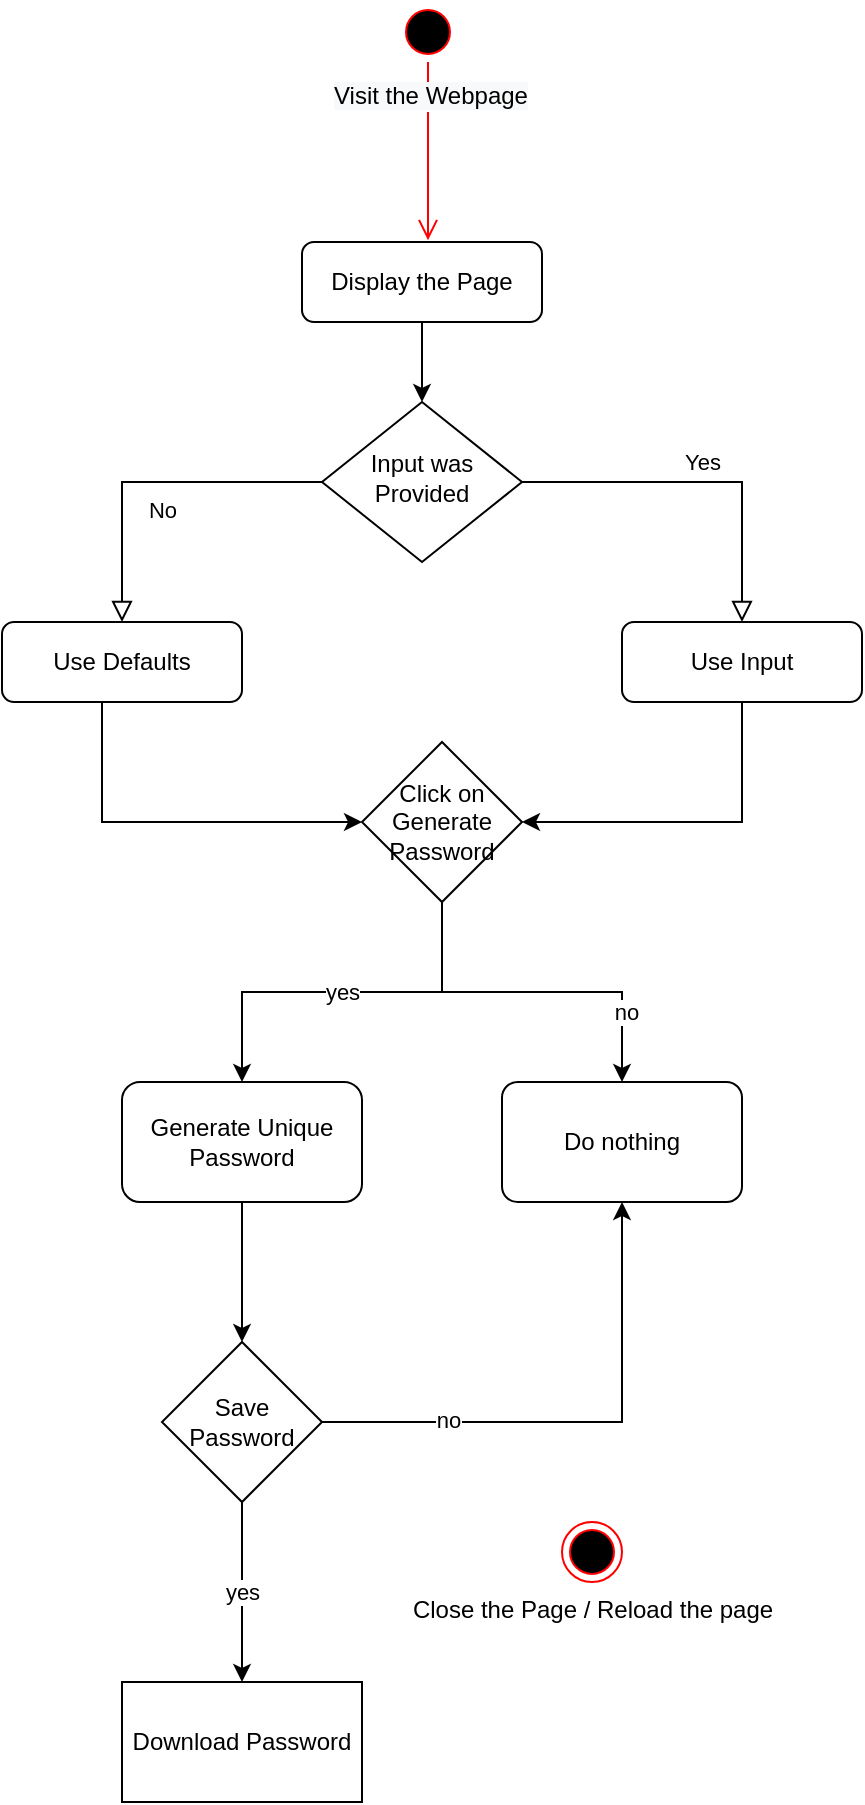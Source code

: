 <mxfile version="20.3.0" type="device"><diagram id="C5RBs43oDa-KdzZeNtuy" name="Page-1"><mxGraphModel dx="1153" dy="1890" grid="1" gridSize="10" guides="1" tooltips="1" connect="1" arrows="1" fold="1" page="1" pageScale="1" pageWidth="827" pageHeight="1169" math="0" shadow="0"><root><mxCell id="WIyWlLk6GJQsqaUBKTNV-0"/><mxCell id="WIyWlLk6GJQsqaUBKTNV-1" parent="WIyWlLk6GJQsqaUBKTNV-0"/><mxCell id="g7J09staXz6lf6cAXc7--15" style="edgeStyle=orthogonalEdgeStyle;rounded=0;orthogonalLoop=1;jettySize=auto;html=1;entryX=0.5;entryY=0;entryDx=0;entryDy=0;" parent="WIyWlLk6GJQsqaUBKTNV-1" source="WIyWlLk6GJQsqaUBKTNV-3" target="WIyWlLk6GJQsqaUBKTNV-10" edge="1"><mxGeometry relative="1" as="geometry"/></mxCell><mxCell id="WIyWlLk6GJQsqaUBKTNV-3" value="Display the Page" style="rounded=1;whiteSpace=wrap;html=1;fontSize=12;glass=0;strokeWidth=1;shadow=0;" parent="WIyWlLk6GJQsqaUBKTNV-1" vertex="1"><mxGeometry x="160" y="40" width="120" height="40" as="geometry"/></mxCell><mxCell id="WIyWlLk6GJQsqaUBKTNV-8" value="No" style="rounded=0;html=1;jettySize=auto;orthogonalLoop=1;fontSize=11;endArrow=block;endFill=0;endSize=8;strokeWidth=1;shadow=0;labelBackgroundColor=none;edgeStyle=orthogonalEdgeStyle;" parent="WIyWlLk6GJQsqaUBKTNV-1" source="WIyWlLk6GJQsqaUBKTNV-10" target="WIyWlLk6GJQsqaUBKTNV-11" edge="1"><mxGeometry x="0.333" y="20" relative="1" as="geometry"><mxPoint as="offset"/></mxGeometry></mxCell><mxCell id="WIyWlLk6GJQsqaUBKTNV-9" value="Yes" style="edgeStyle=orthogonalEdgeStyle;rounded=0;html=1;jettySize=auto;orthogonalLoop=1;fontSize=11;endArrow=block;endFill=0;endSize=8;strokeWidth=1;shadow=0;labelBackgroundColor=none;" parent="WIyWlLk6GJQsqaUBKTNV-1" source="WIyWlLk6GJQsqaUBKTNV-10" target="WIyWlLk6GJQsqaUBKTNV-12" edge="1"><mxGeometry y="10" relative="1" as="geometry"><mxPoint as="offset"/></mxGeometry></mxCell><mxCell id="WIyWlLk6GJQsqaUBKTNV-10" value="Input was Provided" style="rhombus;whiteSpace=wrap;html=1;shadow=0;fontFamily=Helvetica;fontSize=12;align=center;strokeWidth=1;spacing=6;spacingTop=-4;" parent="WIyWlLk6GJQsqaUBKTNV-1" vertex="1"><mxGeometry x="170" y="120" width="100" height="80" as="geometry"/></mxCell><mxCell id="g7J09staXz6lf6cAXc7--4" style="edgeStyle=orthogonalEdgeStyle;rounded=0;orthogonalLoop=1;jettySize=auto;html=1;entryX=0;entryY=0.5;entryDx=0;entryDy=0;" parent="WIyWlLk6GJQsqaUBKTNV-1" source="WIyWlLk6GJQsqaUBKTNV-11" target="g7J09staXz6lf6cAXc7--7" edge="1"><mxGeometry relative="1" as="geometry"><mxPoint x="390" y="450" as="targetPoint"/><Array as="points"><mxPoint x="60" y="330"/></Array></mxGeometry></mxCell><mxCell id="WIyWlLk6GJQsqaUBKTNV-11" value="Use Defaults" style="rounded=1;whiteSpace=wrap;html=1;fontSize=12;glass=0;strokeWidth=1;shadow=0;" parent="WIyWlLk6GJQsqaUBKTNV-1" vertex="1"><mxGeometry x="10" y="230" width="120" height="40" as="geometry"/></mxCell><mxCell id="g7J09staXz6lf6cAXc7--8" value="" style="edgeStyle=orthogonalEdgeStyle;rounded=0;orthogonalLoop=1;jettySize=auto;html=1;" parent="WIyWlLk6GJQsqaUBKTNV-1" source="WIyWlLk6GJQsqaUBKTNV-12" target="g7J09staXz6lf6cAXc7--7" edge="1"><mxGeometry relative="1" as="geometry"><Array as="points"><mxPoint x="380" y="330"/></Array></mxGeometry></mxCell><mxCell id="WIyWlLk6GJQsqaUBKTNV-12" value="Use Input" style="rounded=1;whiteSpace=wrap;html=1;fontSize=12;glass=0;strokeWidth=1;shadow=0;" parent="WIyWlLk6GJQsqaUBKTNV-1" vertex="1"><mxGeometry x="320" y="230" width="120" height="40" as="geometry"/></mxCell><mxCell id="g7J09staXz6lf6cAXc7--1" value="&lt;br&gt;&lt;br&gt;&lt;br&gt;&lt;br&gt;Close the Page / Reload the page" style="ellipse;html=1;shape=endState;fillColor=#000000;strokeColor=#ff0000;align=center;" parent="WIyWlLk6GJQsqaUBKTNV-1" vertex="1"><mxGeometry x="290" y="680" width="30" height="30" as="geometry"/></mxCell><mxCell id="g7J09staXz6lf6cAXc7--10" value="yes" style="edgeStyle=orthogonalEdgeStyle;rounded=0;orthogonalLoop=1;jettySize=auto;html=1;" parent="WIyWlLk6GJQsqaUBKTNV-1" source="g7J09staXz6lf6cAXc7--7" target="g7J09staXz6lf6cAXc7--9" edge="1"><mxGeometry relative="1" as="geometry"/></mxCell><mxCell id="g7J09staXz6lf6cAXc7--18" value="" style="edgeStyle=orthogonalEdgeStyle;rounded=0;orthogonalLoop=1;jettySize=auto;html=1;" parent="WIyWlLk6GJQsqaUBKTNV-1" source="g7J09staXz6lf6cAXc7--7" target="g7J09staXz6lf6cAXc7--17" edge="1"><mxGeometry relative="1" as="geometry"/></mxCell><mxCell id="g7J09staXz6lf6cAXc7--19" value="no" style="edgeLabel;html=1;align=center;verticalAlign=middle;resizable=0;points=[];" parent="g7J09staXz6lf6cAXc7--18" vertex="1" connectable="0"><mxGeometry x="0.609" y="2" relative="1" as="geometry"><mxPoint as="offset"/></mxGeometry></mxCell><mxCell id="g7J09staXz6lf6cAXc7--7" value="Click on Generate Password" style="rhombus;whiteSpace=wrap;html=1;rounded=1;glass=0;strokeWidth=1;shadow=0;arcSize=0;" parent="WIyWlLk6GJQsqaUBKTNV-1" vertex="1"><mxGeometry x="190" y="290" width="80" height="80" as="geometry"/></mxCell><mxCell id="g7J09staXz6lf6cAXc7--21" value="" style="edgeStyle=orthogonalEdgeStyle;rounded=0;orthogonalLoop=1;jettySize=auto;html=1;" parent="WIyWlLk6GJQsqaUBKTNV-1" source="g7J09staXz6lf6cAXc7--9" target="g7J09staXz6lf6cAXc7--20" edge="1"><mxGeometry relative="1" as="geometry"/></mxCell><mxCell id="g7J09staXz6lf6cAXc7--9" value="Generate Unique Password" style="whiteSpace=wrap;html=1;rounded=1;glass=0;strokeWidth=1;shadow=0;" parent="WIyWlLk6GJQsqaUBKTNV-1" vertex="1"><mxGeometry x="70" y="460" width="120" height="60" as="geometry"/></mxCell><mxCell id="g7J09staXz6lf6cAXc7--11" value="" style="ellipse;html=1;shape=startState;fillColor=#000000;strokeColor=#ff0000;" parent="WIyWlLk6GJQsqaUBKTNV-1" vertex="1"><mxGeometry x="208" y="-80" width="30" height="30" as="geometry"/></mxCell><mxCell id="g7J09staXz6lf6cAXc7--12" value="" style="edgeStyle=orthogonalEdgeStyle;html=1;verticalAlign=bottom;endArrow=open;endSize=8;strokeColor=#ff0000;rounded=0;entryX=0.525;entryY=-0.023;entryDx=0;entryDy=0;entryPerimeter=0;" parent="WIyWlLk6GJQsqaUBKTNV-1" source="g7J09staXz6lf6cAXc7--11" target="WIyWlLk6GJQsqaUBKTNV-3" edge="1"><mxGeometry relative="1" as="geometry"><mxPoint x="225" y="20" as="targetPoint"/></mxGeometry></mxCell><mxCell id="g7J09staXz6lf6cAXc7--14" value="&lt;span style=&quot;font-size: 12px; background-color: rgb(248, 249, 250);&quot;&gt;Visit the Webpage&lt;/span&gt;" style="edgeLabel;html=1;align=center;verticalAlign=middle;resizable=0;points=[];" parent="g7J09staXz6lf6cAXc7--12" vertex="1" connectable="0"><mxGeometry x="-0.622" y="1" relative="1" as="geometry"><mxPoint as="offset"/></mxGeometry></mxCell><mxCell id="g7J09staXz6lf6cAXc7--17" value="Do nothing" style="whiteSpace=wrap;html=1;rounded=1;glass=0;strokeWidth=1;shadow=0;arcSize=13;" parent="WIyWlLk6GJQsqaUBKTNV-1" vertex="1"><mxGeometry x="260" y="460" width="120" height="60" as="geometry"/></mxCell><mxCell id="g7J09staXz6lf6cAXc7--23" value="yes" style="edgeStyle=orthogonalEdgeStyle;rounded=0;orthogonalLoop=1;jettySize=auto;html=1;" parent="WIyWlLk6GJQsqaUBKTNV-1" source="g7J09staXz6lf6cAXc7--20" target="g7J09staXz6lf6cAXc7--22" edge="1"><mxGeometry relative="1" as="geometry"/></mxCell><mxCell id="g7J09staXz6lf6cAXc7--24" style="edgeStyle=orthogonalEdgeStyle;rounded=0;orthogonalLoop=1;jettySize=auto;html=1;entryX=0.5;entryY=1;entryDx=0;entryDy=0;" parent="WIyWlLk6GJQsqaUBKTNV-1" source="g7J09staXz6lf6cAXc7--20" target="g7J09staXz6lf6cAXc7--17" edge="1"><mxGeometry relative="1" as="geometry"/></mxCell><mxCell id="g7J09staXz6lf6cAXc7--25" value="no" style="edgeLabel;html=1;align=center;verticalAlign=middle;resizable=0;points=[];" parent="g7J09staXz6lf6cAXc7--24" vertex="1" connectable="0"><mxGeometry x="-0.516" y="1" relative="1" as="geometry"><mxPoint as="offset"/></mxGeometry></mxCell><mxCell id="g7J09staXz6lf6cAXc7--20" value="Save Password" style="rhombus;whiteSpace=wrap;html=1;rounded=1;glass=0;strokeWidth=1;shadow=0;arcSize=0;" parent="WIyWlLk6GJQsqaUBKTNV-1" vertex="1"><mxGeometry x="90" y="590" width="80" height="80" as="geometry"/></mxCell><mxCell id="g7J09staXz6lf6cAXc7--22" value="Download Password" style="whiteSpace=wrap;html=1;rounded=1;glass=0;strokeWidth=1;shadow=0;arcSize=0;" parent="WIyWlLk6GJQsqaUBKTNV-1" vertex="1"><mxGeometry x="70" y="760" width="120" height="60" as="geometry"/></mxCell></root></mxGraphModel></diagram></mxfile>